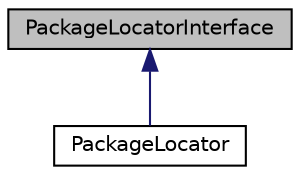 digraph "PackageLocatorInterface"
{
  edge [fontname="Helvetica",fontsize="10",labelfontname="Helvetica",labelfontsize="10"];
  node [fontname="Helvetica",fontsize="10",shape=record];
  Node1 [label="PackageLocatorInterface",height=0.2,width=0.4,color="black", fillcolor="grey75", style="filled", fontcolor="black"];
  Node1 -> Node2 [dir="back",color="midnightblue",fontsize="10",style="solid",fontname="Helvetica"];
  Node2 [label="PackageLocator",height=0.2,width=0.4,color="black", fillcolor="white", style="filled",URL="$class_aura_1_1_intl_1_1_package_locator.html"];
}
